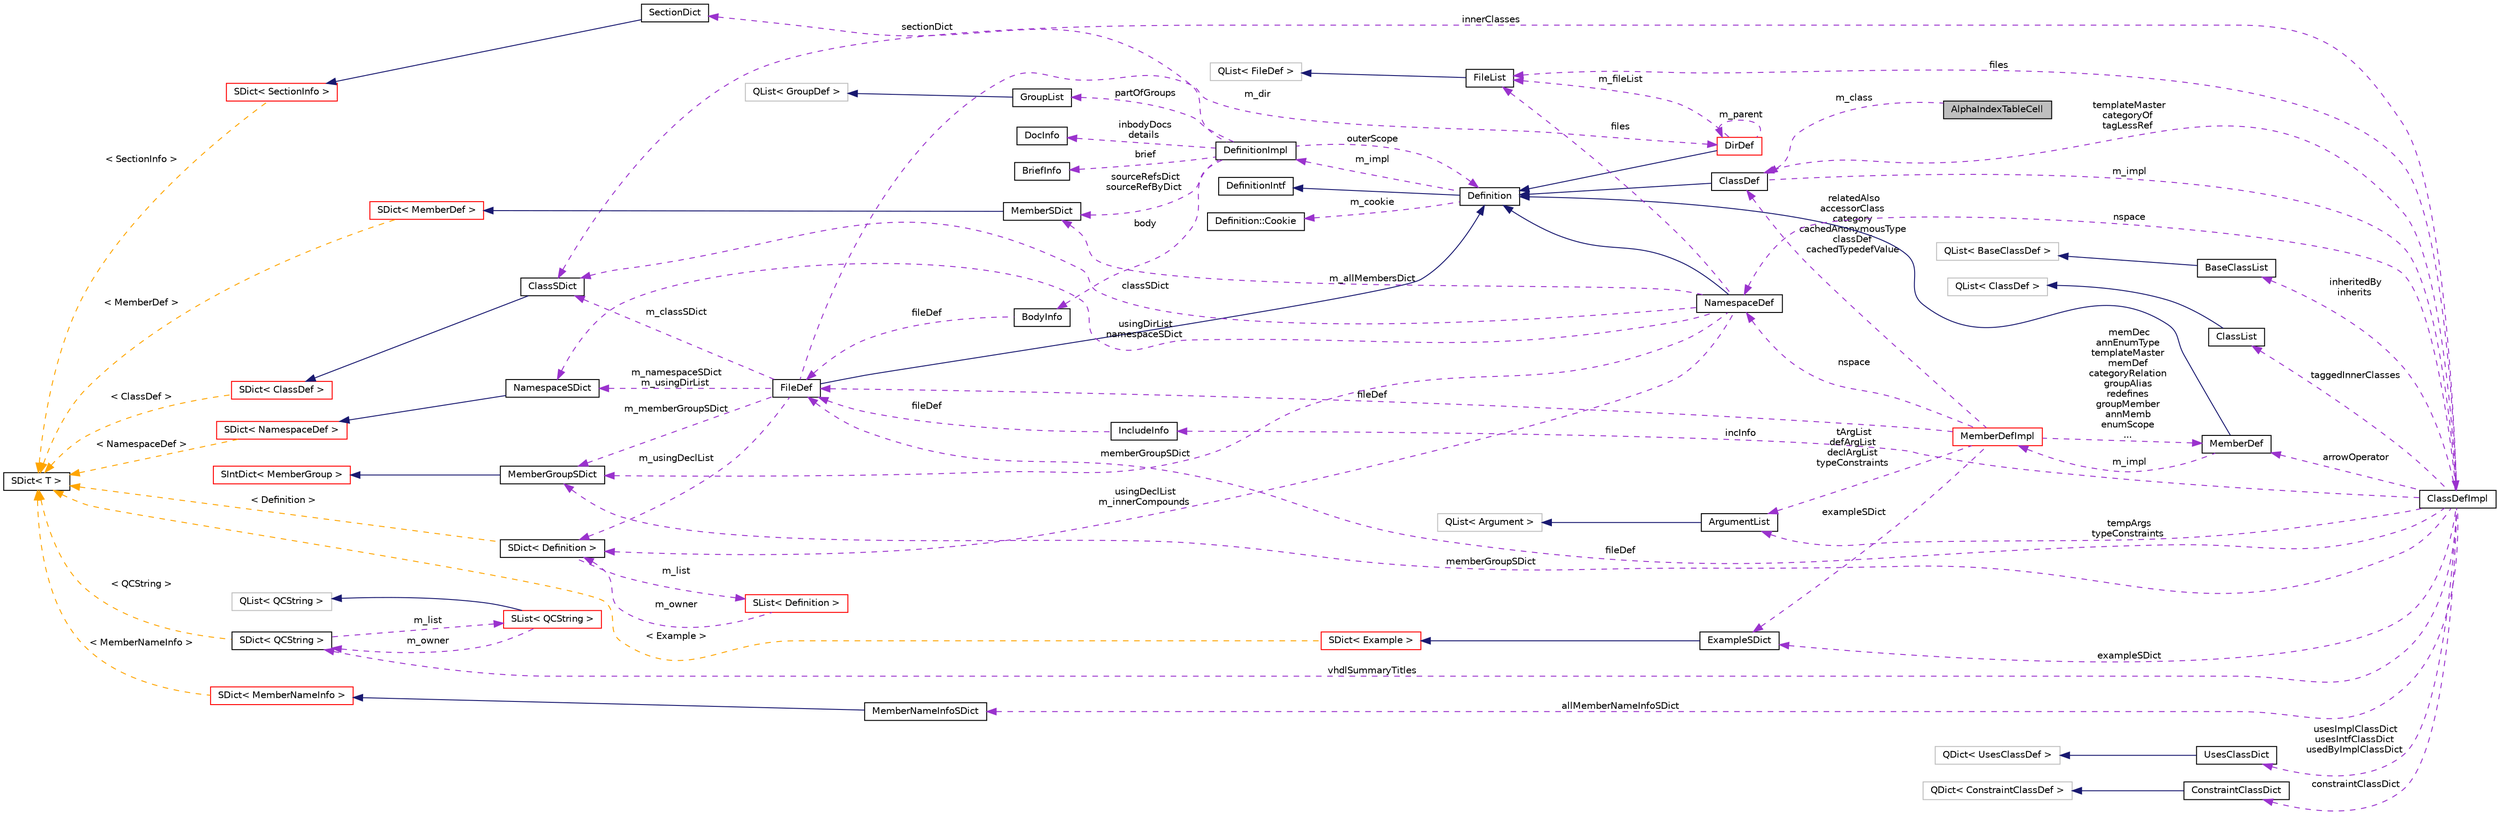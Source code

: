 digraph "AlphaIndexTableCell"
{
 // INTERACTIVE_SVG=YES
  edge [fontname="Helvetica",fontsize="10",labelfontname="Helvetica",labelfontsize="10"];
  node [fontname="Helvetica",fontsize="10",shape=record];
  rankdir="LR";
  Node1 [label="AlphaIndexTableCell",height=0.2,width=0.4,color="black", fillcolor="grey75", style="filled", fontcolor="black"];
  Node2 -> Node1 [dir="back",color="darkorchid3",fontsize="10",style="dashed",label=" m_class" ,fontname="Helvetica"];
  Node2 [label="ClassDef",height=0.2,width=0.4,color="black", fillcolor="white", style="filled",URL="$d1/dcf/class_class_def.html",tooltip="A class representing of a compound symbol. "];
  Node3 -> Node2 [dir="back",color="midnightblue",fontsize="10",style="solid",fontname="Helvetica"];
  Node3 [label="Definition",height=0.2,width=0.4,color="black", fillcolor="white", style="filled",URL="$d5/dcc/class_definition.html",tooltip="The common base class of all entity definitions found in the sources. "];
  Node4 -> Node3 [dir="back",color="midnightblue",fontsize="10",style="solid",fontname="Helvetica"];
  Node4 [label="DefinitionIntf",height=0.2,width=0.4,color="black", fillcolor="white", style="filled",URL="$d9/d4a/class_definition_intf.html",tooltip="Abstract interface for a Definition or DefinitionList. "];
  Node5 -> Node3 [dir="back",color="darkorchid3",fontsize="10",style="dashed",label=" m_cookie" ,fontname="Helvetica"];
  Node5 [label="Definition::Cookie",height=0.2,width=0.4,color="black", fillcolor="white", style="filled",URL="$d1/d2f/struct_definition_1_1_cookie.html"];
  Node6 -> Node3 [dir="back",color="darkorchid3",fontsize="10",style="dashed",label=" m_impl" ,fontname="Helvetica"];
  Node6 [label="DefinitionImpl",height=0.2,width=0.4,color="black", fillcolor="white", style="filled",URL="$d3/ddf/class_definition_impl.html",tooltip="Private data associated with a Symbol Definition object. "];
  Node7 -> Node6 [dir="back",color="darkorchid3",fontsize="10",style="dashed",label=" sectionDict" ,fontname="Helvetica"];
  Node7 [label="SectionDict",height=0.2,width=0.4,color="black", fillcolor="white", style="filled",URL="$de/d9a/class_section_dict.html",tooltip="Unsorted dictionary of SectionInfo objects. "];
  Node8 -> Node7 [dir="back",color="midnightblue",fontsize="10",style="solid",fontname="Helvetica"];
  Node8 [label="SDict\< SectionInfo \>",height=0.2,width=0.4,color="red", fillcolor="white", style="filled",URL="$d1/d50/class_s_dict.html"];
  Node13 -> Node8 [dir="back",color="orange",fontsize="10",style="dashed",label=" \< SectionInfo \>" ,fontname="Helvetica"];
  Node13 [label="SDict\< T \>",height=0.2,width=0.4,color="black", fillcolor="white", style="filled",URL="$d1/d50/class_s_dict.html",tooltip="Ordered dictionary of elements of type T. "];
  Node14 -> Node6 [dir="back",color="darkorchid3",fontsize="10",style="dashed",label=" body" ,fontname="Helvetica"];
  Node14 [label="BodyInfo",height=0.2,width=0.4,color="black", fillcolor="white", style="filled",URL="$db/dab/struct_body_info.html",tooltip="Data associated with description found in the body. "];
  Node15 -> Node14 [dir="back",color="darkorchid3",fontsize="10",style="dashed",label=" fileDef" ,fontname="Helvetica"];
  Node15 [label="FileDef",height=0.2,width=0.4,color="black", fillcolor="white", style="filled",URL="$de/db0/class_file_def.html",tooltip="A model of a file symbol. "];
  Node3 -> Node15 [dir="back",color="midnightblue",fontsize="10",style="solid",fontname="Helvetica"];
  Node16 -> Node15 [dir="back",color="darkorchid3",fontsize="10",style="dashed",label=" m_classSDict" ,fontname="Helvetica"];
  Node16 [label="ClassSDict",height=0.2,width=0.4,color="black", fillcolor="white", style="filled",URL="$d9/d3d/class_class_s_dict.html",tooltip="A sorted dictionary of ClassDef objects. "];
  Node17 -> Node16 [dir="back",color="midnightblue",fontsize="10",style="solid",fontname="Helvetica"];
  Node17 [label="SDict\< ClassDef \>",height=0.2,width=0.4,color="red", fillcolor="white", style="filled",URL="$d1/d50/class_s_dict.html"];
  Node13 -> Node17 [dir="back",color="orange",fontsize="10",style="dashed",label=" \< ClassDef \>" ,fontname="Helvetica"];
  Node20 -> Node15 [dir="back",color="darkorchid3",fontsize="10",style="dashed",label=" m_usingDeclList" ,fontname="Helvetica"];
  Node20 [label="SDict\< Definition \>",height=0.2,width=0.4,color="black", fillcolor="white", style="filled",URL="$d1/d50/class_s_dict.html"];
  Node21 -> Node20 [dir="back",color="darkorchid3",fontsize="10",style="dashed",label=" m_list" ,fontname="Helvetica"];
  Node21 [label="SList\< Definition \>",height=0.2,width=0.4,color="red", fillcolor="white", style="filled",URL="$df/dce/class_s_list.html"];
  Node20 -> Node21 [dir="back",color="darkorchid3",fontsize="10",style="dashed",label=" m_owner" ,fontname="Helvetica"];
  Node13 -> Node20 [dir="back",color="orange",fontsize="10",style="dashed",label=" \< Definition \>" ,fontname="Helvetica"];
  Node23 -> Node15 [dir="back",color="darkorchid3",fontsize="10",style="dashed",label=" m_memberGroupSDict" ,fontname="Helvetica"];
  Node23 [label="MemberGroupSDict",height=0.2,width=0.4,color="black", fillcolor="white", style="filled",URL="$dc/d1e/class_member_group_s_dict.html",tooltip="A sorted dictionary of MemberGroup objects. "];
  Node24 -> Node23 [dir="back",color="midnightblue",fontsize="10",style="solid",fontname="Helvetica"];
  Node24 [label="SIntDict\< MemberGroup \>",height=0.2,width=0.4,color="red", fillcolor="white", style="filled",URL="$d0/d9f/class_s_int_dict.html"];
  Node29 -> Node15 [dir="back",color="darkorchid3",fontsize="10",style="dashed",label=" m_dir" ,fontname="Helvetica"];
  Node29 [label="DirDef",height=0.2,width=0.4,color="red", fillcolor="white", style="filled",URL="$d4/dd4/class_dir_def.html",tooltip="A model of a directory symbol. "];
  Node3 -> Node29 [dir="back",color="midnightblue",fontsize="10",style="solid",fontname="Helvetica"];
  Node32 -> Node29 [dir="back",color="darkorchid3",fontsize="10",style="dashed",label=" m_fileList" ,fontname="Helvetica"];
  Node32 [label="FileList",height=0.2,width=0.4,color="black", fillcolor="white", style="filled",URL="$d0/d18/class_file_list.html",tooltip="Class representing a list of FileDef objects. "];
  Node33 -> Node32 [dir="back",color="midnightblue",fontsize="10",style="solid",fontname="Helvetica"];
  Node33 [label="QList\< FileDef \>",height=0.2,width=0.4,color="grey75", fillcolor="white", style="filled"];
  Node29 -> Node29 [dir="back",color="darkorchid3",fontsize="10",style="dashed",label=" m_parent" ,fontname="Helvetica"];
  Node34 -> Node15 [dir="back",color="darkorchid3",fontsize="10",style="dashed",label=" m_namespaceSDict\nm_usingDirList" ,fontname="Helvetica"];
  Node34 [label="NamespaceSDict",height=0.2,width=0.4,color="black", fillcolor="white", style="filled",URL="$d4/d8d/class_namespace_s_dict.html",tooltip="A sorted dictionary of NamespaceDef objects. "];
  Node35 -> Node34 [dir="back",color="midnightblue",fontsize="10",style="solid",fontname="Helvetica"];
  Node35 [label="SDict\< NamespaceDef \>",height=0.2,width=0.4,color="red", fillcolor="white", style="filled",URL="$d1/d50/class_s_dict.html"];
  Node13 -> Node35 [dir="back",color="orange",fontsize="10",style="dashed",label=" \< NamespaceDef \>" ,fontname="Helvetica"];
  Node38 -> Node6 [dir="back",color="darkorchid3",fontsize="10",style="dashed",label=" sourceRefsDict\nsourceRefByDict" ,fontname="Helvetica"];
  Node38 [label="MemberSDict",height=0.2,width=0.4,color="black", fillcolor="white", style="filled",URL="$d6/dd6/class_member_s_dict.html",tooltip="A sorted dictionary of MemberDef objects. "];
  Node39 -> Node38 [dir="back",color="midnightblue",fontsize="10",style="solid",fontname="Helvetica"];
  Node39 [label="SDict\< MemberDef \>",height=0.2,width=0.4,color="red", fillcolor="white", style="filled",URL="$d1/d50/class_s_dict.html"];
  Node13 -> Node39 [dir="back",color="orange",fontsize="10",style="dashed",label=" \< MemberDef \>" ,fontname="Helvetica"];
  Node42 -> Node6 [dir="back",color="darkorchid3",fontsize="10",style="dashed",label=" partOfGroups" ,fontname="Helvetica"];
  Node42 [label="GroupList",height=0.2,width=0.4,color="black", fillcolor="white", style="filled",URL="$d3/d3b/class_group_list.html",tooltip="A list of GroupDef objects. "];
  Node43 -> Node42 [dir="back",color="midnightblue",fontsize="10",style="solid",fontname="Helvetica"];
  Node43 [label="QList\< GroupDef \>",height=0.2,width=0.4,color="grey75", fillcolor="white", style="filled"];
  Node44 -> Node6 [dir="back",color="darkorchid3",fontsize="10",style="dashed",label=" inbodyDocs\ndetails" ,fontname="Helvetica"];
  Node44 [label="DocInfo",height=0.2,width=0.4,color="black", fillcolor="white", style="filled",URL="$d7/dd5/struct_doc_info.html",tooltip="Data associated with a detailed description. "];
  Node45 -> Node6 [dir="back",color="darkorchid3",fontsize="10",style="dashed",label=" brief" ,fontname="Helvetica"];
  Node45 [label="BriefInfo",height=0.2,width=0.4,color="black", fillcolor="white", style="filled",URL="$d0/da7/struct_brief_info.html",tooltip="Data associated with a brief description. "];
  Node3 -> Node6 [dir="back",color="darkorchid3",fontsize="10",style="dashed",label=" outerScope" ,fontname="Helvetica"];
  Node46 -> Node2 [dir="back",color="darkorchid3",fontsize="10",style="dashed",label=" m_impl" ,fontname="Helvetica"];
  Node46 [label="ClassDefImpl",height=0.2,width=0.4,color="black", fillcolor="white", style="filled",URL="$d1/d25/class_class_def_impl.html",tooltip="Private data associated with a ClassDef object. "];
  Node47 -> Node46 [dir="back",color="darkorchid3",fontsize="10",style="dashed",label=" nspace" ,fontname="Helvetica"];
  Node47 [label="NamespaceDef",height=0.2,width=0.4,color="black", fillcolor="white", style="filled",URL="$d0/d07/class_namespace_def.html",tooltip="A model of a namespace symbol. "];
  Node3 -> Node47 [dir="back",color="midnightblue",fontsize="10",style="solid",fontname="Helvetica"];
  Node16 -> Node47 [dir="back",color="darkorchid3",fontsize="10",style="dashed",label=" classSDict" ,fontname="Helvetica"];
  Node38 -> Node47 [dir="back",color="darkorchid3",fontsize="10",style="dashed",label=" m_allMembersDict" ,fontname="Helvetica"];
  Node20 -> Node47 [dir="back",color="darkorchid3",fontsize="10",style="dashed",label=" usingDeclList\nm_innerCompounds" ,fontname="Helvetica"];
  Node32 -> Node47 [dir="back",color="darkorchid3",fontsize="10",style="dashed",label=" files" ,fontname="Helvetica"];
  Node23 -> Node47 [dir="back",color="darkorchid3",fontsize="10",style="dashed",label=" memberGroupSDict" ,fontname="Helvetica"];
  Node34 -> Node47 [dir="back",color="darkorchid3",fontsize="10",style="dashed",label=" usingDirList\nnamespaceSDict" ,fontname="Helvetica"];
  Node48 -> Node46 [dir="back",color="darkorchid3",fontsize="10",style="dashed",label=" vhdlSummaryTitles" ,fontname="Helvetica"];
  Node48 [label="SDict\< QCString \>",height=0.2,width=0.4,color="black", fillcolor="white", style="filled",URL="$d1/d50/class_s_dict.html"];
  Node49 -> Node48 [dir="back",color="darkorchid3",fontsize="10",style="dashed",label=" m_list" ,fontname="Helvetica"];
  Node49 [label="SList\< QCString \>",height=0.2,width=0.4,color="red", fillcolor="white", style="filled",URL="$df/dce/class_s_list.html"];
  Node50 -> Node49 [dir="back",color="midnightblue",fontsize="10",style="solid",fontname="Helvetica"];
  Node50 [label="QList\< QCString \>",height=0.2,width=0.4,color="grey75", fillcolor="white", style="filled"];
  Node48 -> Node49 [dir="back",color="darkorchid3",fontsize="10",style="dashed",label=" m_owner" ,fontname="Helvetica"];
  Node13 -> Node48 [dir="back",color="orange",fontsize="10",style="dashed",label=" \< QCString \>" ,fontname="Helvetica"];
  Node16 -> Node46 [dir="back",color="darkorchid3",fontsize="10",style="dashed",label=" innerClasses" ,fontname="Helvetica"];
  Node51 -> Node46 [dir="back",color="darkorchid3",fontsize="10",style="dashed",label=" inheritedBy\ninherits" ,fontname="Helvetica"];
  Node51 [label="BaseClassList",height=0.2,width=0.4,color="black", fillcolor="white", style="filled",URL="$d7/d46/class_base_class_list.html",tooltip="List of base classes. "];
  Node52 -> Node51 [dir="back",color="midnightblue",fontsize="10",style="solid",fontname="Helvetica"];
  Node52 [label="QList\< BaseClassDef \>",height=0.2,width=0.4,color="grey75", fillcolor="white", style="filled"];
  Node53 -> Node46 [dir="back",color="darkorchid3",fontsize="10",style="dashed",label=" taggedInnerClasses" ,fontname="Helvetica"];
  Node53 [label="ClassList",height=0.2,width=0.4,color="black", fillcolor="white", style="filled",URL="$d7/da3/class_class_list.html",tooltip="A list of ClassDef objects. "];
  Node19 -> Node53 [dir="back",color="midnightblue",fontsize="10",style="solid",fontname="Helvetica"];
  Node19 [label="QList\< ClassDef \>",height=0.2,width=0.4,color="grey75", fillcolor="white", style="filled"];
  Node54 -> Node46 [dir="back",color="darkorchid3",fontsize="10",style="dashed",label=" allMemberNameInfoSDict" ,fontname="Helvetica"];
  Node54 [label="MemberNameInfoSDict",height=0.2,width=0.4,color="black", fillcolor="white", style="filled",URL="$d6/d70/class_member_name_info_s_dict.html",tooltip="Sorted dictionary of MemberNameInfo objects. "];
  Node55 -> Node54 [dir="back",color="midnightblue",fontsize="10",style="solid",fontname="Helvetica"];
  Node55 [label="SDict\< MemberNameInfo \>",height=0.2,width=0.4,color="red", fillcolor="white", style="filled",URL="$d1/d50/class_s_dict.html"];
  Node13 -> Node55 [dir="back",color="orange",fontsize="10",style="dashed",label=" \< MemberNameInfo \>" ,fontname="Helvetica"];
  Node32 -> Node46 [dir="back",color="darkorchid3",fontsize="10",style="dashed",label=" files" ,fontname="Helvetica"];
  Node15 -> Node46 [dir="back",color="darkorchid3",fontsize="10",style="dashed",label=" fileDef" ,fontname="Helvetica"];
  Node58 -> Node46 [dir="back",color="darkorchid3",fontsize="10",style="dashed",label=" incInfo" ,fontname="Helvetica"];
  Node58 [label="IncludeInfo",height=0.2,width=0.4,color="black", fillcolor="white", style="filled",URL="$d5/dc1/struct_include_info.html",tooltip="Class representing the data associated with a #include statement. "];
  Node15 -> Node58 [dir="back",color="darkorchid3",fontsize="10",style="dashed",label=" fileDef" ,fontname="Helvetica"];
  Node23 -> Node46 [dir="back",color="darkorchid3",fontsize="10",style="dashed",label=" memberGroupSDict" ,fontname="Helvetica"];
  Node59 -> Node46 [dir="back",color="darkorchid3",fontsize="10",style="dashed",label=" exampleSDict" ,fontname="Helvetica"];
  Node59 [label="ExampleSDict",height=0.2,width=0.4,color="black", fillcolor="white", style="filled",URL="$d0/d31/class_example_s_dict.html",tooltip="A sorted dictionary of Example objects. "];
  Node60 -> Node59 [dir="back",color="midnightblue",fontsize="10",style="solid",fontname="Helvetica"];
  Node60 [label="SDict\< Example \>",height=0.2,width=0.4,color="red", fillcolor="white", style="filled",URL="$d1/d50/class_s_dict.html"];
  Node13 -> Node60 [dir="back",color="orange",fontsize="10",style="dashed",label=" \< Example \>" ,fontname="Helvetica"];
  Node63 -> Node46 [dir="back",color="darkorchid3",fontsize="10",style="dashed",label=" tempArgs\ntypeConstraints" ,fontname="Helvetica"];
  Node63 [label="ArgumentList",height=0.2,width=0.4,color="black", fillcolor="white", style="filled",URL="$d7/df8/class_argument_list.html",tooltip="This class represents an function or template argument list. "];
  Node64 -> Node63 [dir="back",color="midnightblue",fontsize="10",style="solid",fontname="Helvetica"];
  Node64 [label="QList\< Argument \>",height=0.2,width=0.4,color="grey75", fillcolor="white", style="filled"];
  Node65 -> Node46 [dir="back",color="darkorchid3",fontsize="10",style="dashed",label=" arrowOperator" ,fontname="Helvetica"];
  Node65 [label="MemberDef",height=0.2,width=0.4,color="black", fillcolor="white", style="filled",URL="$da/d09/class_member_def.html",tooltip="A model of a class/file/namespace member symbol. "];
  Node3 -> Node65 [dir="back",color="midnightblue",fontsize="10",style="solid",fontname="Helvetica"];
  Node66 -> Node65 [dir="back",color="darkorchid3",fontsize="10",style="dashed",label=" m_impl" ,fontname="Helvetica"];
  Node66 [label="MemberDefImpl",height=0.2,width=0.4,color="red", fillcolor="white", style="filled",URL="$d7/d7e/class_member_def_impl.html"];
  Node47 -> Node66 [dir="back",color="darkorchid3",fontsize="10",style="dashed",label=" nspace" ,fontname="Helvetica"];
  Node15 -> Node66 [dir="back",color="darkorchid3",fontsize="10",style="dashed",label=" fileDef" ,fontname="Helvetica"];
  Node59 -> Node66 [dir="back",color="darkorchid3",fontsize="10",style="dashed",label=" exampleSDict" ,fontname="Helvetica"];
  Node63 -> Node66 [dir="back",color="darkorchid3",fontsize="10",style="dashed",label=" tArgList\ndefArgList\ndeclArgList\ntypeConstraints" ,fontname="Helvetica"];
  Node65 -> Node66 [dir="back",color="darkorchid3",fontsize="10",style="dashed",label=" memDec\nannEnumType\ntemplateMaster\nmemDef\ncategoryRelation\ngroupAlias\nredefines\ngroupMember\nannMemb\nenumScope\n..." ,fontname="Helvetica"];
  Node2 -> Node66 [dir="back",color="darkorchid3",fontsize="10",style="dashed",label=" relatedAlso\naccessorClass\ncategory\ncachedAnonymousType\nclassDef\ncachedTypedefValue" ,fontname="Helvetica"];
  Node78 -> Node46 [dir="back",color="darkorchid3",fontsize="10",style="dashed",label=" usesImplClassDict\nusesIntfClassDict\nusedByImplClassDict" ,fontname="Helvetica"];
  Node78 [label="UsesClassDict",height=0.2,width=0.4,color="black", fillcolor="white", style="filled",URL="$d2/d84/class_uses_class_dict.html",tooltip="Dictionary of usage relations. "];
  Node79 -> Node78 [dir="back",color="midnightblue",fontsize="10",style="solid",fontname="Helvetica"];
  Node79 [label="QDict\< UsesClassDef \>",height=0.2,width=0.4,color="grey75", fillcolor="white", style="filled"];
  Node2 -> Node46 [dir="back",color="darkorchid3",fontsize="10",style="dashed",label=" templateMaster\ncategoryOf\ntagLessRef" ,fontname="Helvetica"];
  Node80 -> Node46 [dir="back",color="darkorchid3",fontsize="10",style="dashed",label=" constraintClassDict" ,fontname="Helvetica"];
  Node80 [label="ConstraintClassDict",height=0.2,width=0.4,color="black", fillcolor="white", style="filled",URL="$df/d6f/class_constraint_class_dict.html",tooltip="Dictionary of constraint relations. "];
  Node81 -> Node80 [dir="back",color="midnightblue",fontsize="10",style="solid",fontname="Helvetica"];
  Node81 [label="QDict\< ConstraintClassDef \>",height=0.2,width=0.4,color="grey75", fillcolor="white", style="filled"];
}
